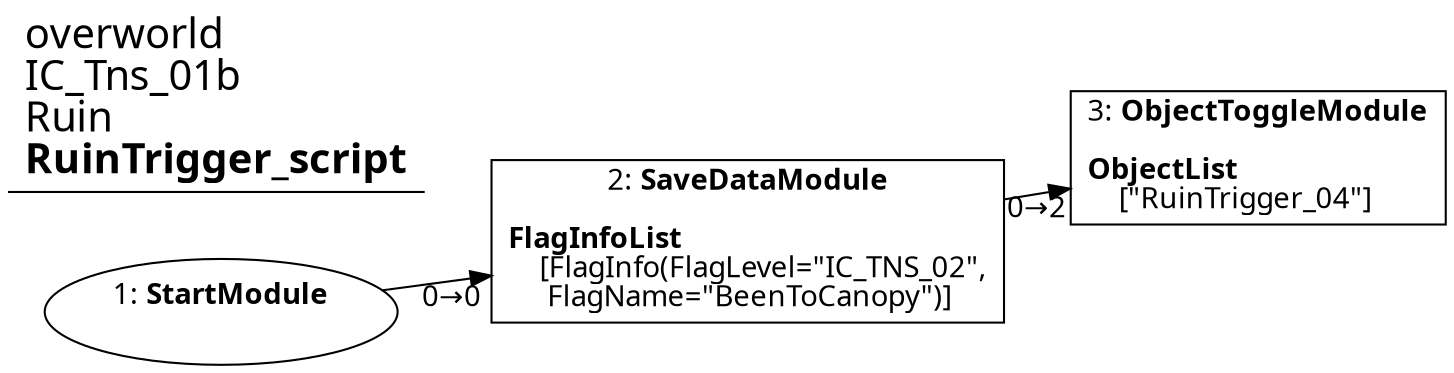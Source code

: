 digraph {
    layout = fdp;
    overlap = prism;
    sep = "+16";
    splines = spline;

    node [ shape = box ];

    graph [ fontname = "Segoe UI" ];
    node [ fontname = "Segoe UI" ];
    edge [ fontname = "Segoe UI" ];

    1 [ label = <1: <b>StartModule</b><br/><br/>> ];
    1 [ shape = oval ]
    1 [ pos = "0.224,-0.289!" ];
    1 -> 2 [ label = "0→0" ];

    2 [ label = <2: <b>SaveDataModule</b><br/><br/><b>FlagInfoList</b><br align="left"/>    [FlagInfo(FlagLevel=&quot;IC_TNS_02&quot;,<br align="left"/>     FlagName=&quot;BeenToCanopy&quot;)]<br align="left"/>> ];
    2 [ pos = "0.44200003,-0.289!" ];
    2 -> 3 [ label = "0→2" ];

    3 [ label = <3: <b>ObjectToggleModule</b><br/><br/><b>ObjectList</b><br align="left"/>    [&quot;RuinTrigger_04&quot;]<br align="left"/>> ];
    3 [ pos = "0.69100004,-0.24300002!" ];

    title [ pos = "0.223,-0.24200001!" ];
    title [ shape = underline ];
    title [ label = <<font point-size="20">overworld<br align="left"/>IC_Tns_01b<br align="left"/>Ruin<br align="left"/><b>RuinTrigger_script</b><br align="left"/></font>> ];
}
